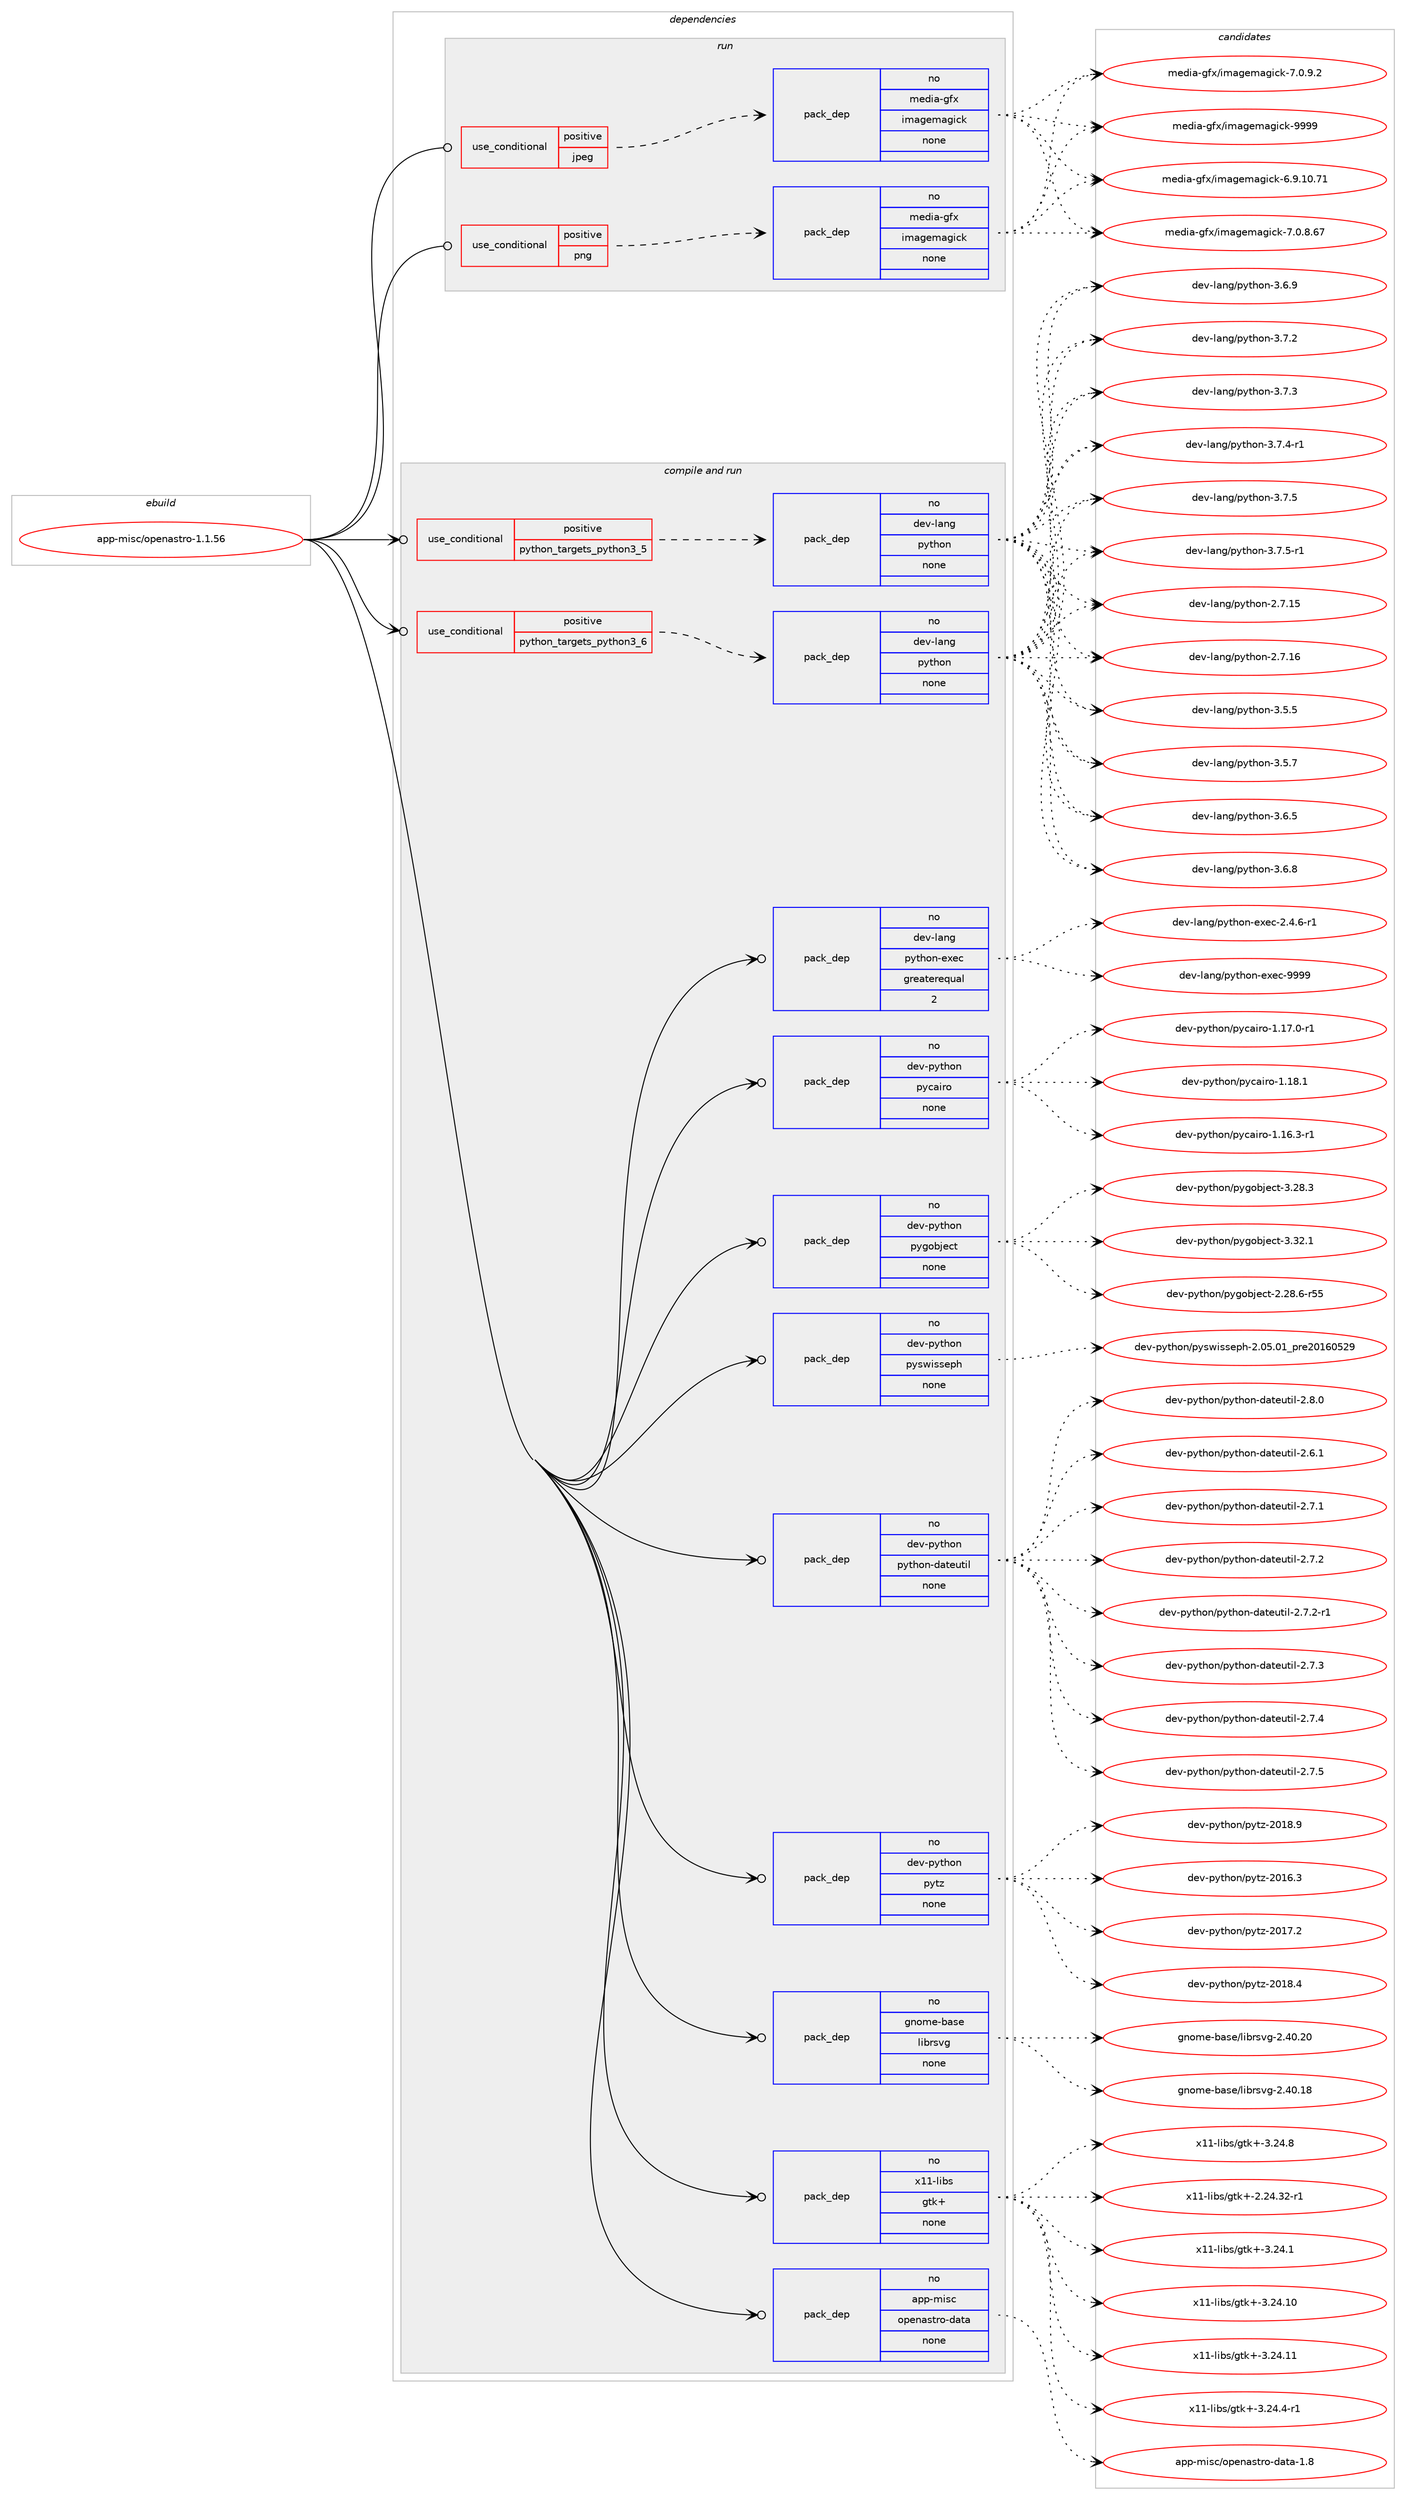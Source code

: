 digraph prolog {

# *************
# Graph options
# *************

newrank=true;
concentrate=true;
compound=true;
graph [rankdir=LR,fontname=Helvetica,fontsize=10,ranksep=1.5];#, ranksep=2.5, nodesep=0.2];
edge  [arrowhead=vee];
node  [fontname=Helvetica,fontsize=10];

# **********
# The ebuild
# **********

subgraph cluster_leftcol {
color=gray;
rank=same;
label=<<i>ebuild</i>>;
id [label="app-misc/openastro-1.1.56", color=red, width=4, href="../app-misc/openastro-1.1.56.svg"];
}

# ****************
# The dependencies
# ****************

subgraph cluster_midcol {
color=gray;
label=<<i>dependencies</i>>;
subgraph cluster_compile {
fillcolor="#eeeeee";
style=filled;
label=<<i>compile</i>>;
}
subgraph cluster_compileandrun {
fillcolor="#eeeeee";
style=filled;
label=<<i>compile and run</i>>;
subgraph cond119356 {
dependency499736 [label=<<TABLE BORDER="0" CELLBORDER="1" CELLSPACING="0" CELLPADDING="4"><TR><TD ROWSPAN="3" CELLPADDING="10">use_conditional</TD></TR><TR><TD>positive</TD></TR><TR><TD>python_targets_python3_5</TD></TR></TABLE>>, shape=none, color=red];
subgraph pack371363 {
dependency499737 [label=<<TABLE BORDER="0" CELLBORDER="1" CELLSPACING="0" CELLPADDING="4" WIDTH="220"><TR><TD ROWSPAN="6" CELLPADDING="30">pack_dep</TD></TR><TR><TD WIDTH="110">no</TD></TR><TR><TD>dev-lang</TD></TR><TR><TD>python</TD></TR><TR><TD>none</TD></TR><TR><TD></TD></TR></TABLE>>, shape=none, color=blue];
}
dependency499736:e -> dependency499737:w [weight=20,style="dashed",arrowhead="vee"];
}
id:e -> dependency499736:w [weight=20,style="solid",arrowhead="odotvee"];
subgraph cond119357 {
dependency499738 [label=<<TABLE BORDER="0" CELLBORDER="1" CELLSPACING="0" CELLPADDING="4"><TR><TD ROWSPAN="3" CELLPADDING="10">use_conditional</TD></TR><TR><TD>positive</TD></TR><TR><TD>python_targets_python3_6</TD></TR></TABLE>>, shape=none, color=red];
subgraph pack371364 {
dependency499739 [label=<<TABLE BORDER="0" CELLBORDER="1" CELLSPACING="0" CELLPADDING="4" WIDTH="220"><TR><TD ROWSPAN="6" CELLPADDING="30">pack_dep</TD></TR><TR><TD WIDTH="110">no</TD></TR><TR><TD>dev-lang</TD></TR><TR><TD>python</TD></TR><TR><TD>none</TD></TR><TR><TD></TD></TR></TABLE>>, shape=none, color=blue];
}
dependency499738:e -> dependency499739:w [weight=20,style="dashed",arrowhead="vee"];
}
id:e -> dependency499738:w [weight=20,style="solid",arrowhead="odotvee"];
subgraph pack371365 {
dependency499740 [label=<<TABLE BORDER="0" CELLBORDER="1" CELLSPACING="0" CELLPADDING="4" WIDTH="220"><TR><TD ROWSPAN="6" CELLPADDING="30">pack_dep</TD></TR><TR><TD WIDTH="110">no</TD></TR><TR><TD>app-misc</TD></TR><TR><TD>openastro-data</TD></TR><TR><TD>none</TD></TR><TR><TD></TD></TR></TABLE>>, shape=none, color=blue];
}
id:e -> dependency499740:w [weight=20,style="solid",arrowhead="odotvee"];
subgraph pack371366 {
dependency499741 [label=<<TABLE BORDER="0" CELLBORDER="1" CELLSPACING="0" CELLPADDING="4" WIDTH="220"><TR><TD ROWSPAN="6" CELLPADDING="30">pack_dep</TD></TR><TR><TD WIDTH="110">no</TD></TR><TR><TD>dev-lang</TD></TR><TR><TD>python-exec</TD></TR><TR><TD>greaterequal</TD></TR><TR><TD>2</TD></TR></TABLE>>, shape=none, color=blue];
}
id:e -> dependency499741:w [weight=20,style="solid",arrowhead="odotvee"];
subgraph pack371367 {
dependency499742 [label=<<TABLE BORDER="0" CELLBORDER="1" CELLSPACING="0" CELLPADDING="4" WIDTH="220"><TR><TD ROWSPAN="6" CELLPADDING="30">pack_dep</TD></TR><TR><TD WIDTH="110">no</TD></TR><TR><TD>dev-python</TD></TR><TR><TD>pycairo</TD></TR><TR><TD>none</TD></TR><TR><TD></TD></TR></TABLE>>, shape=none, color=blue];
}
id:e -> dependency499742:w [weight=20,style="solid",arrowhead="odotvee"];
subgraph pack371368 {
dependency499743 [label=<<TABLE BORDER="0" CELLBORDER="1" CELLSPACING="0" CELLPADDING="4" WIDTH="220"><TR><TD ROWSPAN="6" CELLPADDING="30">pack_dep</TD></TR><TR><TD WIDTH="110">no</TD></TR><TR><TD>dev-python</TD></TR><TR><TD>pygobject</TD></TR><TR><TD>none</TD></TR><TR><TD></TD></TR></TABLE>>, shape=none, color=blue];
}
id:e -> dependency499743:w [weight=20,style="solid",arrowhead="odotvee"];
subgraph pack371369 {
dependency499744 [label=<<TABLE BORDER="0" CELLBORDER="1" CELLSPACING="0" CELLPADDING="4" WIDTH="220"><TR><TD ROWSPAN="6" CELLPADDING="30">pack_dep</TD></TR><TR><TD WIDTH="110">no</TD></TR><TR><TD>dev-python</TD></TR><TR><TD>pyswisseph</TD></TR><TR><TD>none</TD></TR><TR><TD></TD></TR></TABLE>>, shape=none, color=blue];
}
id:e -> dependency499744:w [weight=20,style="solid",arrowhead="odotvee"];
subgraph pack371370 {
dependency499745 [label=<<TABLE BORDER="0" CELLBORDER="1" CELLSPACING="0" CELLPADDING="4" WIDTH="220"><TR><TD ROWSPAN="6" CELLPADDING="30">pack_dep</TD></TR><TR><TD WIDTH="110">no</TD></TR><TR><TD>dev-python</TD></TR><TR><TD>python-dateutil</TD></TR><TR><TD>none</TD></TR><TR><TD></TD></TR></TABLE>>, shape=none, color=blue];
}
id:e -> dependency499745:w [weight=20,style="solid",arrowhead="odotvee"];
subgraph pack371371 {
dependency499746 [label=<<TABLE BORDER="0" CELLBORDER="1" CELLSPACING="0" CELLPADDING="4" WIDTH="220"><TR><TD ROWSPAN="6" CELLPADDING="30">pack_dep</TD></TR><TR><TD WIDTH="110">no</TD></TR><TR><TD>dev-python</TD></TR><TR><TD>pytz</TD></TR><TR><TD>none</TD></TR><TR><TD></TD></TR></TABLE>>, shape=none, color=blue];
}
id:e -> dependency499746:w [weight=20,style="solid",arrowhead="odotvee"];
subgraph pack371372 {
dependency499747 [label=<<TABLE BORDER="0" CELLBORDER="1" CELLSPACING="0" CELLPADDING="4" WIDTH="220"><TR><TD ROWSPAN="6" CELLPADDING="30">pack_dep</TD></TR><TR><TD WIDTH="110">no</TD></TR><TR><TD>gnome-base</TD></TR><TR><TD>librsvg</TD></TR><TR><TD>none</TD></TR><TR><TD></TD></TR></TABLE>>, shape=none, color=blue];
}
id:e -> dependency499747:w [weight=20,style="solid",arrowhead="odotvee"];
subgraph pack371373 {
dependency499748 [label=<<TABLE BORDER="0" CELLBORDER="1" CELLSPACING="0" CELLPADDING="4" WIDTH="220"><TR><TD ROWSPAN="6" CELLPADDING="30">pack_dep</TD></TR><TR><TD WIDTH="110">no</TD></TR><TR><TD>x11-libs</TD></TR><TR><TD>gtk+</TD></TR><TR><TD>none</TD></TR><TR><TD></TD></TR></TABLE>>, shape=none, color=blue];
}
id:e -> dependency499748:w [weight=20,style="solid",arrowhead="odotvee"];
}
subgraph cluster_run {
fillcolor="#eeeeee";
style=filled;
label=<<i>run</i>>;
subgraph cond119358 {
dependency499749 [label=<<TABLE BORDER="0" CELLBORDER="1" CELLSPACING="0" CELLPADDING="4"><TR><TD ROWSPAN="3" CELLPADDING="10">use_conditional</TD></TR><TR><TD>positive</TD></TR><TR><TD>jpeg</TD></TR></TABLE>>, shape=none, color=red];
subgraph pack371374 {
dependency499750 [label=<<TABLE BORDER="0" CELLBORDER="1" CELLSPACING="0" CELLPADDING="4" WIDTH="220"><TR><TD ROWSPAN="6" CELLPADDING="30">pack_dep</TD></TR><TR><TD WIDTH="110">no</TD></TR><TR><TD>media-gfx</TD></TR><TR><TD>imagemagick</TD></TR><TR><TD>none</TD></TR><TR><TD></TD></TR></TABLE>>, shape=none, color=blue];
}
dependency499749:e -> dependency499750:w [weight=20,style="dashed",arrowhead="vee"];
}
id:e -> dependency499749:w [weight=20,style="solid",arrowhead="odot"];
subgraph cond119359 {
dependency499751 [label=<<TABLE BORDER="0" CELLBORDER="1" CELLSPACING="0" CELLPADDING="4"><TR><TD ROWSPAN="3" CELLPADDING="10">use_conditional</TD></TR><TR><TD>positive</TD></TR><TR><TD>png</TD></TR></TABLE>>, shape=none, color=red];
subgraph pack371375 {
dependency499752 [label=<<TABLE BORDER="0" CELLBORDER="1" CELLSPACING="0" CELLPADDING="4" WIDTH="220"><TR><TD ROWSPAN="6" CELLPADDING="30">pack_dep</TD></TR><TR><TD WIDTH="110">no</TD></TR><TR><TD>media-gfx</TD></TR><TR><TD>imagemagick</TD></TR><TR><TD>none</TD></TR><TR><TD></TD></TR></TABLE>>, shape=none, color=blue];
}
dependency499751:e -> dependency499752:w [weight=20,style="dashed",arrowhead="vee"];
}
id:e -> dependency499751:w [weight=20,style="solid",arrowhead="odot"];
}
}

# **************
# The candidates
# **************

subgraph cluster_choices {
rank=same;
color=gray;
label=<<i>candidates</i>>;

subgraph choice371363 {
color=black;
nodesep=1;
choice10010111845108971101034711212111610411111045504655464953 [label="dev-lang/python-2.7.15", color=red, width=4,href="../dev-lang/python-2.7.15.svg"];
choice10010111845108971101034711212111610411111045504655464954 [label="dev-lang/python-2.7.16", color=red, width=4,href="../dev-lang/python-2.7.16.svg"];
choice100101118451089711010347112121116104111110455146534653 [label="dev-lang/python-3.5.5", color=red, width=4,href="../dev-lang/python-3.5.5.svg"];
choice100101118451089711010347112121116104111110455146534655 [label="dev-lang/python-3.5.7", color=red, width=4,href="../dev-lang/python-3.5.7.svg"];
choice100101118451089711010347112121116104111110455146544653 [label="dev-lang/python-3.6.5", color=red, width=4,href="../dev-lang/python-3.6.5.svg"];
choice100101118451089711010347112121116104111110455146544656 [label="dev-lang/python-3.6.8", color=red, width=4,href="../dev-lang/python-3.6.8.svg"];
choice100101118451089711010347112121116104111110455146544657 [label="dev-lang/python-3.6.9", color=red, width=4,href="../dev-lang/python-3.6.9.svg"];
choice100101118451089711010347112121116104111110455146554650 [label="dev-lang/python-3.7.2", color=red, width=4,href="../dev-lang/python-3.7.2.svg"];
choice100101118451089711010347112121116104111110455146554651 [label="dev-lang/python-3.7.3", color=red, width=4,href="../dev-lang/python-3.7.3.svg"];
choice1001011184510897110103471121211161041111104551465546524511449 [label="dev-lang/python-3.7.4-r1", color=red, width=4,href="../dev-lang/python-3.7.4-r1.svg"];
choice100101118451089711010347112121116104111110455146554653 [label="dev-lang/python-3.7.5", color=red, width=4,href="../dev-lang/python-3.7.5.svg"];
choice1001011184510897110103471121211161041111104551465546534511449 [label="dev-lang/python-3.7.5-r1", color=red, width=4,href="../dev-lang/python-3.7.5-r1.svg"];
dependency499737:e -> choice10010111845108971101034711212111610411111045504655464953:w [style=dotted,weight="100"];
dependency499737:e -> choice10010111845108971101034711212111610411111045504655464954:w [style=dotted,weight="100"];
dependency499737:e -> choice100101118451089711010347112121116104111110455146534653:w [style=dotted,weight="100"];
dependency499737:e -> choice100101118451089711010347112121116104111110455146534655:w [style=dotted,weight="100"];
dependency499737:e -> choice100101118451089711010347112121116104111110455146544653:w [style=dotted,weight="100"];
dependency499737:e -> choice100101118451089711010347112121116104111110455146544656:w [style=dotted,weight="100"];
dependency499737:e -> choice100101118451089711010347112121116104111110455146544657:w [style=dotted,weight="100"];
dependency499737:e -> choice100101118451089711010347112121116104111110455146554650:w [style=dotted,weight="100"];
dependency499737:e -> choice100101118451089711010347112121116104111110455146554651:w [style=dotted,weight="100"];
dependency499737:e -> choice1001011184510897110103471121211161041111104551465546524511449:w [style=dotted,weight="100"];
dependency499737:e -> choice100101118451089711010347112121116104111110455146554653:w [style=dotted,weight="100"];
dependency499737:e -> choice1001011184510897110103471121211161041111104551465546534511449:w [style=dotted,weight="100"];
}
subgraph choice371364 {
color=black;
nodesep=1;
choice10010111845108971101034711212111610411111045504655464953 [label="dev-lang/python-2.7.15", color=red, width=4,href="../dev-lang/python-2.7.15.svg"];
choice10010111845108971101034711212111610411111045504655464954 [label="dev-lang/python-2.7.16", color=red, width=4,href="../dev-lang/python-2.7.16.svg"];
choice100101118451089711010347112121116104111110455146534653 [label="dev-lang/python-3.5.5", color=red, width=4,href="../dev-lang/python-3.5.5.svg"];
choice100101118451089711010347112121116104111110455146534655 [label="dev-lang/python-3.5.7", color=red, width=4,href="../dev-lang/python-3.5.7.svg"];
choice100101118451089711010347112121116104111110455146544653 [label="dev-lang/python-3.6.5", color=red, width=4,href="../dev-lang/python-3.6.5.svg"];
choice100101118451089711010347112121116104111110455146544656 [label="dev-lang/python-3.6.8", color=red, width=4,href="../dev-lang/python-3.6.8.svg"];
choice100101118451089711010347112121116104111110455146544657 [label="dev-lang/python-3.6.9", color=red, width=4,href="../dev-lang/python-3.6.9.svg"];
choice100101118451089711010347112121116104111110455146554650 [label="dev-lang/python-3.7.2", color=red, width=4,href="../dev-lang/python-3.7.2.svg"];
choice100101118451089711010347112121116104111110455146554651 [label="dev-lang/python-3.7.3", color=red, width=4,href="../dev-lang/python-3.7.3.svg"];
choice1001011184510897110103471121211161041111104551465546524511449 [label="dev-lang/python-3.7.4-r1", color=red, width=4,href="../dev-lang/python-3.7.4-r1.svg"];
choice100101118451089711010347112121116104111110455146554653 [label="dev-lang/python-3.7.5", color=red, width=4,href="../dev-lang/python-3.7.5.svg"];
choice1001011184510897110103471121211161041111104551465546534511449 [label="dev-lang/python-3.7.5-r1", color=red, width=4,href="../dev-lang/python-3.7.5-r1.svg"];
dependency499739:e -> choice10010111845108971101034711212111610411111045504655464953:w [style=dotted,weight="100"];
dependency499739:e -> choice10010111845108971101034711212111610411111045504655464954:w [style=dotted,weight="100"];
dependency499739:e -> choice100101118451089711010347112121116104111110455146534653:w [style=dotted,weight="100"];
dependency499739:e -> choice100101118451089711010347112121116104111110455146534655:w [style=dotted,weight="100"];
dependency499739:e -> choice100101118451089711010347112121116104111110455146544653:w [style=dotted,weight="100"];
dependency499739:e -> choice100101118451089711010347112121116104111110455146544656:w [style=dotted,weight="100"];
dependency499739:e -> choice100101118451089711010347112121116104111110455146544657:w [style=dotted,weight="100"];
dependency499739:e -> choice100101118451089711010347112121116104111110455146554650:w [style=dotted,weight="100"];
dependency499739:e -> choice100101118451089711010347112121116104111110455146554651:w [style=dotted,weight="100"];
dependency499739:e -> choice1001011184510897110103471121211161041111104551465546524511449:w [style=dotted,weight="100"];
dependency499739:e -> choice100101118451089711010347112121116104111110455146554653:w [style=dotted,weight="100"];
dependency499739:e -> choice1001011184510897110103471121211161041111104551465546534511449:w [style=dotted,weight="100"];
}
subgraph choice371365 {
color=black;
nodesep=1;
choice971121124510910511599471111121011109711511611411145100971169745494656 [label="app-misc/openastro-data-1.8", color=red, width=4,href="../app-misc/openastro-data-1.8.svg"];
dependency499740:e -> choice971121124510910511599471111121011109711511611411145100971169745494656:w [style=dotted,weight="100"];
}
subgraph choice371366 {
color=black;
nodesep=1;
choice10010111845108971101034711212111610411111045101120101994550465246544511449 [label="dev-lang/python-exec-2.4.6-r1", color=red, width=4,href="../dev-lang/python-exec-2.4.6-r1.svg"];
choice10010111845108971101034711212111610411111045101120101994557575757 [label="dev-lang/python-exec-9999", color=red, width=4,href="../dev-lang/python-exec-9999.svg"];
dependency499741:e -> choice10010111845108971101034711212111610411111045101120101994550465246544511449:w [style=dotted,weight="100"];
dependency499741:e -> choice10010111845108971101034711212111610411111045101120101994557575757:w [style=dotted,weight="100"];
}
subgraph choice371367 {
color=black;
nodesep=1;
choice10010111845112121116104111110471121219997105114111454946495446514511449 [label="dev-python/pycairo-1.16.3-r1", color=red, width=4,href="../dev-python/pycairo-1.16.3-r1.svg"];
choice10010111845112121116104111110471121219997105114111454946495546484511449 [label="dev-python/pycairo-1.17.0-r1", color=red, width=4,href="../dev-python/pycairo-1.17.0-r1.svg"];
choice1001011184511212111610411111047112121999710511411145494649564649 [label="dev-python/pycairo-1.18.1", color=red, width=4,href="../dev-python/pycairo-1.18.1.svg"];
dependency499742:e -> choice10010111845112121116104111110471121219997105114111454946495446514511449:w [style=dotted,weight="100"];
dependency499742:e -> choice10010111845112121116104111110471121219997105114111454946495546484511449:w [style=dotted,weight="100"];
dependency499742:e -> choice1001011184511212111610411111047112121999710511411145494649564649:w [style=dotted,weight="100"];
}
subgraph choice371368 {
color=black;
nodesep=1;
choice1001011184511212111610411111047112121103111981061019911645504650564654451145353 [label="dev-python/pygobject-2.28.6-r55", color=red, width=4,href="../dev-python/pygobject-2.28.6-r55.svg"];
choice1001011184511212111610411111047112121103111981061019911645514650564651 [label="dev-python/pygobject-3.28.3", color=red, width=4,href="../dev-python/pygobject-3.28.3.svg"];
choice1001011184511212111610411111047112121103111981061019911645514651504649 [label="dev-python/pygobject-3.32.1", color=red, width=4,href="../dev-python/pygobject-3.32.1.svg"];
dependency499743:e -> choice1001011184511212111610411111047112121103111981061019911645504650564654451145353:w [style=dotted,weight="100"];
dependency499743:e -> choice1001011184511212111610411111047112121103111981061019911645514650564651:w [style=dotted,weight="100"];
dependency499743:e -> choice1001011184511212111610411111047112121103111981061019911645514651504649:w [style=dotted,weight="100"];
}
subgraph choice371369 {
color=black;
nodesep=1;
choice10010111845112121116104111110471121211151191051151151011121044550464853464849951121141015048495448535057 [label="dev-python/pyswisseph-2.05.01_pre20160529", color=red, width=4,href="../dev-python/pyswisseph-2.05.01_pre20160529.svg"];
dependency499744:e -> choice10010111845112121116104111110471121211151191051151151011121044550464853464849951121141015048495448535057:w [style=dotted,weight="100"];
}
subgraph choice371370 {
color=black;
nodesep=1;
choice10010111845112121116104111110471121211161041111104510097116101117116105108455046544649 [label="dev-python/python-dateutil-2.6.1", color=red, width=4,href="../dev-python/python-dateutil-2.6.1.svg"];
choice10010111845112121116104111110471121211161041111104510097116101117116105108455046554649 [label="dev-python/python-dateutil-2.7.1", color=red, width=4,href="../dev-python/python-dateutil-2.7.1.svg"];
choice10010111845112121116104111110471121211161041111104510097116101117116105108455046554650 [label="dev-python/python-dateutil-2.7.2", color=red, width=4,href="../dev-python/python-dateutil-2.7.2.svg"];
choice100101118451121211161041111104711212111610411111045100971161011171161051084550465546504511449 [label="dev-python/python-dateutil-2.7.2-r1", color=red, width=4,href="../dev-python/python-dateutil-2.7.2-r1.svg"];
choice10010111845112121116104111110471121211161041111104510097116101117116105108455046554651 [label="dev-python/python-dateutil-2.7.3", color=red, width=4,href="../dev-python/python-dateutil-2.7.3.svg"];
choice10010111845112121116104111110471121211161041111104510097116101117116105108455046554652 [label="dev-python/python-dateutil-2.7.4", color=red, width=4,href="../dev-python/python-dateutil-2.7.4.svg"];
choice10010111845112121116104111110471121211161041111104510097116101117116105108455046554653 [label="dev-python/python-dateutil-2.7.5", color=red, width=4,href="../dev-python/python-dateutil-2.7.5.svg"];
choice10010111845112121116104111110471121211161041111104510097116101117116105108455046564648 [label="dev-python/python-dateutil-2.8.0", color=red, width=4,href="../dev-python/python-dateutil-2.8.0.svg"];
dependency499745:e -> choice10010111845112121116104111110471121211161041111104510097116101117116105108455046544649:w [style=dotted,weight="100"];
dependency499745:e -> choice10010111845112121116104111110471121211161041111104510097116101117116105108455046554649:w [style=dotted,weight="100"];
dependency499745:e -> choice10010111845112121116104111110471121211161041111104510097116101117116105108455046554650:w [style=dotted,weight="100"];
dependency499745:e -> choice100101118451121211161041111104711212111610411111045100971161011171161051084550465546504511449:w [style=dotted,weight="100"];
dependency499745:e -> choice10010111845112121116104111110471121211161041111104510097116101117116105108455046554651:w [style=dotted,weight="100"];
dependency499745:e -> choice10010111845112121116104111110471121211161041111104510097116101117116105108455046554652:w [style=dotted,weight="100"];
dependency499745:e -> choice10010111845112121116104111110471121211161041111104510097116101117116105108455046554653:w [style=dotted,weight="100"];
dependency499745:e -> choice10010111845112121116104111110471121211161041111104510097116101117116105108455046564648:w [style=dotted,weight="100"];
}
subgraph choice371371 {
color=black;
nodesep=1;
choice100101118451121211161041111104711212111612245504849544651 [label="dev-python/pytz-2016.3", color=red, width=4,href="../dev-python/pytz-2016.3.svg"];
choice100101118451121211161041111104711212111612245504849554650 [label="dev-python/pytz-2017.2", color=red, width=4,href="../dev-python/pytz-2017.2.svg"];
choice100101118451121211161041111104711212111612245504849564652 [label="dev-python/pytz-2018.4", color=red, width=4,href="../dev-python/pytz-2018.4.svg"];
choice100101118451121211161041111104711212111612245504849564657 [label="dev-python/pytz-2018.9", color=red, width=4,href="../dev-python/pytz-2018.9.svg"];
dependency499746:e -> choice100101118451121211161041111104711212111612245504849544651:w [style=dotted,weight="100"];
dependency499746:e -> choice100101118451121211161041111104711212111612245504849554650:w [style=dotted,weight="100"];
dependency499746:e -> choice100101118451121211161041111104711212111612245504849564652:w [style=dotted,weight="100"];
dependency499746:e -> choice100101118451121211161041111104711212111612245504849564657:w [style=dotted,weight="100"];
}
subgraph choice371372 {
color=black;
nodesep=1;
choice10311011110910145989711510147108105981141151181034550465248464956 [label="gnome-base/librsvg-2.40.18", color=red, width=4,href="../gnome-base/librsvg-2.40.18.svg"];
choice10311011110910145989711510147108105981141151181034550465248465048 [label="gnome-base/librsvg-2.40.20", color=red, width=4,href="../gnome-base/librsvg-2.40.20.svg"];
dependency499747:e -> choice10311011110910145989711510147108105981141151181034550465248464956:w [style=dotted,weight="100"];
dependency499747:e -> choice10311011110910145989711510147108105981141151181034550465248465048:w [style=dotted,weight="100"];
}
subgraph choice371373 {
color=black;
nodesep=1;
choice12049494510810598115471031161074345504650524651504511449 [label="x11-libs/gtk+-2.24.32-r1", color=red, width=4,href="../x11-libs/gtk+-2.24.32-r1.svg"];
choice12049494510810598115471031161074345514650524649 [label="x11-libs/gtk+-3.24.1", color=red, width=4,href="../x11-libs/gtk+-3.24.1.svg"];
choice1204949451081059811547103116107434551465052464948 [label="x11-libs/gtk+-3.24.10", color=red, width=4,href="../x11-libs/gtk+-3.24.10.svg"];
choice1204949451081059811547103116107434551465052464949 [label="x11-libs/gtk+-3.24.11", color=red, width=4,href="../x11-libs/gtk+-3.24.11.svg"];
choice120494945108105981154710311610743455146505246524511449 [label="x11-libs/gtk+-3.24.4-r1", color=red, width=4,href="../x11-libs/gtk+-3.24.4-r1.svg"];
choice12049494510810598115471031161074345514650524656 [label="x11-libs/gtk+-3.24.8", color=red, width=4,href="../x11-libs/gtk+-3.24.8.svg"];
dependency499748:e -> choice12049494510810598115471031161074345504650524651504511449:w [style=dotted,weight="100"];
dependency499748:e -> choice12049494510810598115471031161074345514650524649:w [style=dotted,weight="100"];
dependency499748:e -> choice1204949451081059811547103116107434551465052464948:w [style=dotted,weight="100"];
dependency499748:e -> choice1204949451081059811547103116107434551465052464949:w [style=dotted,weight="100"];
dependency499748:e -> choice120494945108105981154710311610743455146505246524511449:w [style=dotted,weight="100"];
dependency499748:e -> choice12049494510810598115471031161074345514650524656:w [style=dotted,weight="100"];
}
subgraph choice371374 {
color=black;
nodesep=1;
choice10910110010597451031021204710510997103101109971031059910745544657464948465549 [label="media-gfx/imagemagick-6.9.10.71", color=red, width=4,href="../media-gfx/imagemagick-6.9.10.71.svg"];
choice109101100105974510310212047105109971031011099710310599107455546484656465455 [label="media-gfx/imagemagick-7.0.8.67", color=red, width=4,href="../media-gfx/imagemagick-7.0.8.67.svg"];
choice1091011001059745103102120471051099710310110997103105991074555464846574650 [label="media-gfx/imagemagick-7.0.9.2", color=red, width=4,href="../media-gfx/imagemagick-7.0.9.2.svg"];
choice1091011001059745103102120471051099710310110997103105991074557575757 [label="media-gfx/imagemagick-9999", color=red, width=4,href="../media-gfx/imagemagick-9999.svg"];
dependency499750:e -> choice10910110010597451031021204710510997103101109971031059910745544657464948465549:w [style=dotted,weight="100"];
dependency499750:e -> choice109101100105974510310212047105109971031011099710310599107455546484656465455:w [style=dotted,weight="100"];
dependency499750:e -> choice1091011001059745103102120471051099710310110997103105991074555464846574650:w [style=dotted,weight="100"];
dependency499750:e -> choice1091011001059745103102120471051099710310110997103105991074557575757:w [style=dotted,weight="100"];
}
subgraph choice371375 {
color=black;
nodesep=1;
choice10910110010597451031021204710510997103101109971031059910745544657464948465549 [label="media-gfx/imagemagick-6.9.10.71", color=red, width=4,href="../media-gfx/imagemagick-6.9.10.71.svg"];
choice109101100105974510310212047105109971031011099710310599107455546484656465455 [label="media-gfx/imagemagick-7.0.8.67", color=red, width=4,href="../media-gfx/imagemagick-7.0.8.67.svg"];
choice1091011001059745103102120471051099710310110997103105991074555464846574650 [label="media-gfx/imagemagick-7.0.9.2", color=red, width=4,href="../media-gfx/imagemagick-7.0.9.2.svg"];
choice1091011001059745103102120471051099710310110997103105991074557575757 [label="media-gfx/imagemagick-9999", color=red, width=4,href="../media-gfx/imagemagick-9999.svg"];
dependency499752:e -> choice10910110010597451031021204710510997103101109971031059910745544657464948465549:w [style=dotted,weight="100"];
dependency499752:e -> choice109101100105974510310212047105109971031011099710310599107455546484656465455:w [style=dotted,weight="100"];
dependency499752:e -> choice1091011001059745103102120471051099710310110997103105991074555464846574650:w [style=dotted,weight="100"];
dependency499752:e -> choice1091011001059745103102120471051099710310110997103105991074557575757:w [style=dotted,weight="100"];
}
}

}

